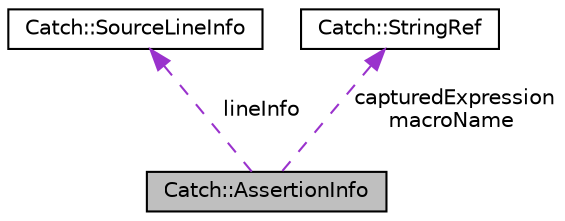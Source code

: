 digraph "Catch::AssertionInfo"
{
 // LATEX_PDF_SIZE
  bgcolor="transparent";
  edge [fontname="Helvetica",fontsize="10",labelfontname="Helvetica",labelfontsize="10"];
  node [fontname="Helvetica",fontsize="10",shape=record];
  Node1 [label="Catch::AssertionInfo",height=0.2,width=0.4,color="black", fillcolor="grey75", style="filled", fontcolor="black",tooltip=" "];
  Node2 -> Node1 [dir="back",color="darkorchid3",fontsize="10",style="dashed",label=" lineInfo" ,fontname="Helvetica"];
  Node2 [label="Catch::SourceLineInfo",height=0.2,width=0.4,color="black",URL="$structCatch_1_1SourceLineInfo.html",tooltip=" "];
  Node3 -> Node1 [dir="back",color="darkorchid3",fontsize="10",style="dashed",label=" capturedExpression\nmacroName" ,fontname="Helvetica"];
  Node3 [label="Catch::StringRef",height=0.2,width=0.4,color="black",URL="$classCatch_1_1StringRef.html",tooltip=" "];
}

